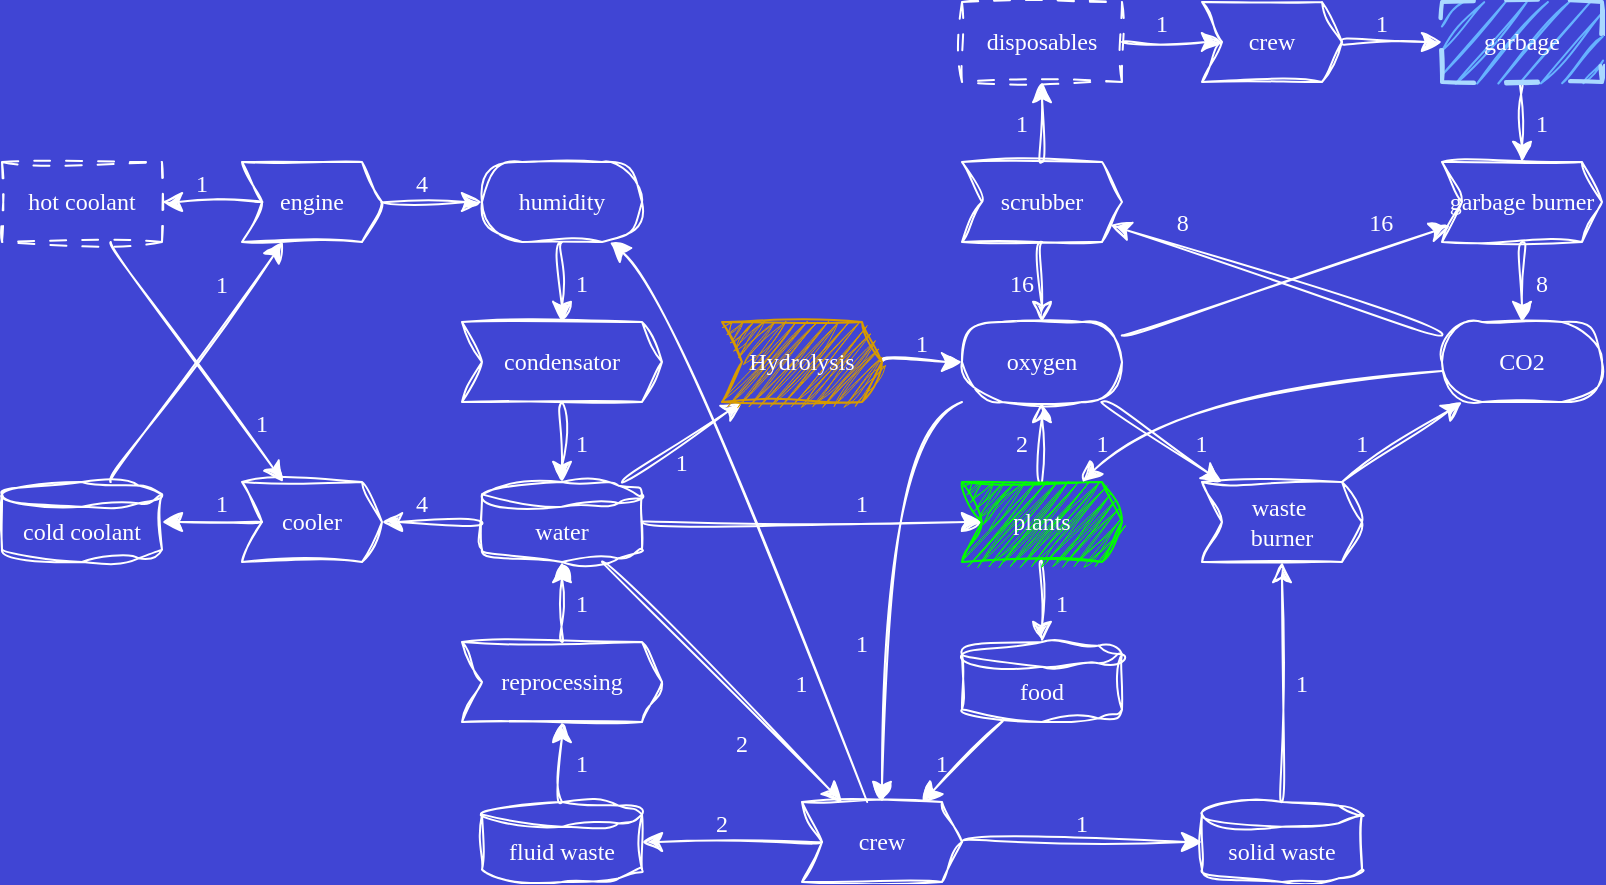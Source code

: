 <mxfile version="28.0.6">
  <diagram name="Page-1" id="S1FUTQUYGq-v-Z-Q9evB">
    <mxGraphModel dx="1899" dy="636" grid="1" gridSize="10" guides="1" tooltips="1" connect="1" arrows="1" fold="1" page="1" pageScale="1" pageWidth="827" pageHeight="1169" background="light-dark(#4045d4, #5559AA)" math="0" shadow="0">
      <root>
        <mxCell id="0" />
        <mxCell id="1" parent="0" />
        <mxCell id="CmxRopXf3G86RnJkhXXH-24" value="4" style="edgeStyle=none;curved=1;rounded=0;orthogonalLoop=1;jettySize=auto;fontSize=12;startSize=8;endSize=8;fontFamily=Comic Sans MS;labelBackgroundColor=none;sketch=1;curveFitting=1;jiggle=2;strokeColor=#FFFFFF;fontColor=#FFFFFF;" parent="1" source="CmxRopXf3G86RnJkhXXH-5" target="CmxRopXf3G86RnJkhXXH-13" edge="1">
          <mxGeometry x="0.2" y="-10" relative="1" as="geometry">
            <mxPoint as="offset" />
          </mxGeometry>
        </mxCell>
        <mxCell id="CmxRopXf3G86RnJkhXXH-39" value="1" style="edgeStyle=none;curved=1;rounded=0;orthogonalLoop=1;jettySize=auto;fontSize=12;startSize=8;endSize=8;fontFamily=Comic Sans MS;labelBackgroundColor=none;sketch=1;curveFitting=1;jiggle=2;strokeColor=#FFFFFF;fontColor=#FFFFFF;" parent="1" source="CmxRopXf3G86RnJkhXXH-5" target="CmxRopXf3G86RnJkhXXH-15" edge="1">
          <mxGeometry x="0.294" y="10" relative="1" as="geometry">
            <mxPoint as="offset" />
          </mxGeometry>
        </mxCell>
        <mxCell id="iWIDf0FiWBgadMUSRAMe-8" value="2" style="edgeStyle=none;curved=1;rounded=0;orthogonalLoop=1;jettySize=auto;fontSize=12;startSize=8;endSize=8;fontFamily=Comic Sans MS;labelBackgroundColor=none;sketch=1;curveFitting=1;jiggle=2;strokeColor=#FFFFFF;fontColor=#FFFFFF;" parent="1" source="CmxRopXf3G86RnJkhXXH-5" target="CmxRopXf3G86RnJkhXXH-18" edge="1">
          <mxGeometry x="0.333" y="-14" relative="1" as="geometry">
            <mxPoint as="offset" />
          </mxGeometry>
        </mxCell>
        <mxCell id="Fb7SYodg1rfcOdGR5ccG-2" value="1" style="edgeStyle=none;curved=1;rounded=0;orthogonalLoop=1;jettySize=auto;fontSize=12;startSize=8;endSize=8;fontFamily=Comic Sans MS;labelBackgroundColor=none;sketch=1;curveFitting=1;jiggle=2;strokeColor=#FFFFFF;fontColor=#FFFFFF;" parent="1" source="CmxRopXf3G86RnJkhXXH-5" target="Fb7SYodg1rfcOdGR5ccG-1" edge="1">
          <mxGeometry x="-0.154" y="-8" relative="1" as="geometry">
            <mxPoint as="offset" />
          </mxGeometry>
        </mxCell>
        <mxCell id="CmxRopXf3G86RnJkhXXH-5" value="water" style="shape=cylinder3;whiteSpace=wrap;boundedLbl=1;backgroundOutline=1;size=6.207;fontFamily=Comic Sans MS;html=1;labelBackgroundColor=none;sketch=1;curveFitting=1;jiggle=2;fillColor=none;strokeColor=#FFFFFF;fontColor=#FFFFFF;" parent="1" vertex="1">
          <mxGeometry x="80" y="600" width="80" height="40" as="geometry" />
        </mxCell>
        <mxCell id="CmxRopXf3G86RnJkhXXH-57" value="1" style="edgeStyle=none;curved=1;rounded=0;orthogonalLoop=1;jettySize=auto;fontSize=12;startSize=8;endSize=8;fontFamily=Comic Sans MS;labelBackgroundColor=none;sketch=1;curveFitting=1;jiggle=2;strokeColor=#FFFFFF;fontColor=#FFFFFF;" parent="1" source="CmxRopXf3G86RnJkhXXH-7" target="CmxRopXf3G86RnJkhXXH-53" edge="1">
          <mxGeometry x="0.462" y="11" relative="1" as="geometry">
            <mxPoint as="offset" />
          </mxGeometry>
        </mxCell>
        <mxCell id="Fb7SYodg1rfcOdGR5ccG-17" value="1" style="edgeStyle=none;curved=1;rounded=0;orthogonalLoop=1;jettySize=auto;fontSize=12;startSize=8;endSize=8;fontFamily=Comic Sans MS;labelBackgroundColor=none;sketch=1;curveFitting=1;jiggle=2;strokeColor=#FFFFFF;fontColor=#FFFFFF;" parent="1" source="CmxRopXf3G86RnJkhXXH-7" target="CmxRopXf3G86RnJkhXXH-18" edge="1">
          <mxGeometry x="0.288" y="-10" relative="1" as="geometry">
            <Array as="points">
              <mxPoint x="280" y="580" />
            </Array>
            <mxPoint as="offset" />
          </mxGeometry>
        </mxCell>
        <mxCell id="Fb7SYodg1rfcOdGR5ccG-26" value="16" style="edgeStyle=none;curved=1;rounded=0;orthogonalLoop=1;jettySize=auto;fontSize=12;startSize=8;endSize=8;fontFamily=Comic Sans MS;labelBackgroundColor=none;sketch=1;curveFitting=1;jiggle=2;strokeColor=#FFFFFF;fontColor=#FFFFFF;" parent="1" source="CmxRopXf3G86RnJkhXXH-7" target="Fb7SYodg1rfcOdGR5ccG-24" edge="1">
          <mxGeometry x="0.634" y="13" relative="1" as="geometry">
            <mxPoint as="offset" />
          </mxGeometry>
        </mxCell>
        <mxCell id="CmxRopXf3G86RnJkhXXH-7" value="oxygen" style="rounded=1;whiteSpace=wrap;sketch=1;curveFitting=1;jiggle=2;strokeWidth=1;glass=0;miterlimit=4;fillStyle=zigzag;fillColor=none;arcSize=50;fontFamily=Comic Sans MS;html=1;strokeColor=#FFFFFF;fontColor=#FFFFFF;" parent="1" vertex="1">
          <mxGeometry x="320" y="520" width="80" height="40" as="geometry" />
        </mxCell>
        <mxCell id="CmxRopXf3G86RnJkhXXH-29" value="1" style="edgeStyle=none;curved=1;rounded=0;orthogonalLoop=1;jettySize=auto;fontSize=12;startSize=8;endSize=8;fontFamily=Comic Sans MS;labelBackgroundColor=none;sketch=1;curveFitting=1;jiggle=2;strokeColor=#FFFFFF;fontColor=#FFFFFF;" parent="1" source="Fb7SYodg1rfcOdGR5ccG-31" target="CmxRopXf3G86RnJkhXXH-13" edge="1">
          <mxGeometry x="0.586" y="9" relative="1" as="geometry">
            <mxPoint x="-90.0" y="480" as="sourcePoint" />
            <mxPoint as="offset" />
          </mxGeometry>
        </mxCell>
        <mxCell id="CmxRopXf3G86RnJkhXXH-27" value="1" style="edgeStyle=none;curved=1;rounded=0;orthogonalLoop=1;jettySize=auto;fontSize=12;startSize=8;endSize=8;fontFamily=Comic Sans MS;labelBackgroundColor=none;sketch=1;curveFitting=1;jiggle=2;strokeColor=#FFFFFF;fontColor=#FFFFFF;" parent="1" source="CmxRopXf3G86RnJkhXXH-11" target="CmxRopXf3G86RnJkhXXH-12" edge="1">
          <mxGeometry x="0.538" y="13" relative="1" as="geometry">
            <mxPoint as="offset" />
          </mxGeometry>
        </mxCell>
        <mxCell id="CmxRopXf3G86RnJkhXXH-11" value="cold coolant" style="shape=cylinder3;whiteSpace=wrap;boundedLbl=1;backgroundOutline=1;size=6.207;fontFamily=Comic Sans MS;html=1;labelBackgroundColor=none;sketch=1;curveFitting=1;jiggle=2;fillColor=none;strokeColor=#FFFFFF;fontColor=#FFFFFF;" parent="1" vertex="1">
          <mxGeometry x="-160" y="600" width="80" height="40" as="geometry" />
        </mxCell>
        <mxCell id="CmxRopXf3G86RnJkhXXH-28" value="1" style="edgeStyle=none;curved=1;rounded=0;orthogonalLoop=1;jettySize=auto;fontSize=12;startSize=8;endSize=8;fontFamily=Comic Sans MS;labelBackgroundColor=none;sketch=1;curveFitting=1;jiggle=2;strokeColor=#FFFFFF;fontColor=#FFFFFF;" parent="1" source="CmxRopXf3G86RnJkhXXH-12" target="Fb7SYodg1rfcOdGR5ccG-31" edge="1">
          <mxGeometry x="0.2" y="-10" relative="1" as="geometry">
            <mxPoint x="-80.0" y="460" as="targetPoint" />
            <mxPoint as="offset" />
          </mxGeometry>
        </mxCell>
        <mxCell id="CmxRopXf3G86RnJkhXXH-31" value="4" style="edgeStyle=none;curved=1;rounded=0;orthogonalLoop=1;jettySize=auto;fontSize=12;startSize=8;endSize=8;fontFamily=Comic Sans MS;labelBackgroundColor=none;sketch=1;curveFitting=1;jiggle=2;strokeColor=#FFFFFF;fontColor=#FFFFFF;" parent="1" source="CmxRopXf3G86RnJkhXXH-12" target="CmxRopXf3G86RnJkhXXH-25" edge="1">
          <mxGeometry x="-0.2" y="10" relative="1" as="geometry">
            <mxPoint as="offset" />
          </mxGeometry>
        </mxCell>
        <mxCell id="CmxRopXf3G86RnJkhXXH-12" value="engine" style="shape=step;perimeter=stepPerimeter;whiteSpace=wrap;fixedSize=1;size=10;fontFamily=Comic Sans MS;html=1;labelBackgroundColor=none;sketch=1;curveFitting=1;jiggle=2;fillColor=none;strokeColor=#FFFFFF;fontColor=#FFFFFF;" parent="1" vertex="1">
          <mxGeometry x="-40" y="440" width="70" height="40" as="geometry" />
        </mxCell>
        <mxCell id="CmxRopXf3G86RnJkhXXH-26" value="1" style="edgeStyle=none;curved=1;rounded=0;orthogonalLoop=1;jettySize=auto;fontSize=12;startSize=8;endSize=8;fontFamily=Comic Sans MS;labelBackgroundColor=none;sketch=1;curveFitting=1;jiggle=2;strokeColor=#FFFFFF;fontColor=#FFFFFF;" parent="1" source="CmxRopXf3G86RnJkhXXH-13" target="CmxRopXf3G86RnJkhXXH-11" edge="1">
          <mxGeometry x="-0.2" y="-10" relative="1" as="geometry">
            <mxPoint as="offset" />
          </mxGeometry>
        </mxCell>
        <mxCell id="CmxRopXf3G86RnJkhXXH-13" value="cooler" style="shape=step;perimeter=stepPerimeter;whiteSpace=wrap;fixedSize=1;size=10;fontFamily=Comic Sans MS;html=1;labelBackgroundColor=none;sketch=1;curveFitting=1;jiggle=2;fillColor=none;strokeColor=#FFFFFF;fontColor=#FFFFFF;" parent="1" vertex="1">
          <mxGeometry x="-40" y="600" width="70" height="40" as="geometry" />
        </mxCell>
        <mxCell id="CmxRopXf3G86RnJkhXXH-22" value="1" style="edgeStyle=none;curved=1;rounded=0;orthogonalLoop=1;jettySize=auto;fontSize=12;startSize=8;endSize=8;fontFamily=Comic Sans MS;labelBackgroundColor=none;sketch=1;curveFitting=1;jiggle=2;strokeColor=#FFFFFF;fontColor=#FFFFFF;" parent="1" source="CmxRopXf3G86RnJkhXXH-15" target="Fb7SYodg1rfcOdGR5ccG-15" edge="1">
          <mxGeometry y="10" relative="1" as="geometry">
            <mxPoint x="433.333" y="680" as="sourcePoint" />
            <mxPoint x="360" y="680" as="targetPoint" />
            <mxPoint as="offset" />
          </mxGeometry>
        </mxCell>
        <mxCell id="CmxRopXf3G86RnJkhXXH-35" value="2" style="edgeStyle=none;curved=1;rounded=0;orthogonalLoop=1;jettySize=auto;fontSize=12;startSize=8;endSize=8;fontFamily=Comic Sans MS;labelBackgroundColor=none;sketch=1;curveFitting=1;jiggle=2;strokeColor=#FFFFFF;fontColor=#FFFFFF;" parent="1" source="CmxRopXf3G86RnJkhXXH-15" target="CmxRopXf3G86RnJkhXXH-7" edge="1">
          <mxGeometry y="10" relative="1" as="geometry">
            <mxPoint as="offset" />
          </mxGeometry>
        </mxCell>
        <mxCell id="CmxRopXf3G86RnJkhXXH-15" value="plants" style="shape=step;perimeter=stepPerimeter;whiteSpace=wrap;fixedSize=1;size=10;fontFamily=Comic Sans MS;html=1;labelBackgroundColor=none;sketch=1;curveFitting=1;jiggle=2;fillColor=#00FF00;strokeColor=#00FF00;fontColor=#FFFFFF;fillStyle=zigzag;" parent="1" vertex="1">
          <mxGeometry x="320" y="600" width="80" height="40" as="geometry" />
        </mxCell>
        <mxCell id="CmxRopXf3G86RnJkhXXH-20" value="1" style="edgeStyle=none;curved=1;rounded=0;orthogonalLoop=1;jettySize=auto;fontSize=12;startSize=8;endSize=8;fontFamily=Comic Sans MS;labelBackgroundColor=none;sketch=1;curveFitting=1;jiggle=2;strokeColor=#FFFFFF;fontColor=#FFFFFF;" parent="1" source="Fb7SYodg1rfcOdGR5ccG-15" target="CmxRopXf3G86RnJkhXXH-18" edge="1">
          <mxGeometry x="0.25" y="-7" relative="1" as="geometry">
            <mxPoint x="360" y="720" as="sourcePoint" />
            <mxPoint as="offset" />
          </mxGeometry>
        </mxCell>
        <mxCell id="iWIDf0FiWBgadMUSRAMe-10" value="1" style="edgeStyle=none;curved=1;rounded=0;orthogonalLoop=1;jettySize=auto;fontSize=12;startSize=8;endSize=8;fontFamily=Comic Sans MS;labelBackgroundColor=none;sketch=1;curveFitting=1;jiggle=2;strokeColor=#FFFFFF;fontColor=#FFFFFF;" parent="1" source="CmxRopXf3G86RnJkhXXH-18" target="Fb7SYodg1rfcOdGR5ccG-10" edge="1">
          <mxGeometry y="10" relative="1" as="geometry">
            <mxPoint x="440" y="780" as="targetPoint" />
            <mxPoint as="offset" />
          </mxGeometry>
        </mxCell>
        <mxCell id="Fb7SYodg1rfcOdGR5ccG-13" value="2" style="edgeStyle=none;curved=1;rounded=0;orthogonalLoop=1;jettySize=auto;fontSize=12;startSize=8;endSize=8;fontFamily=Comic Sans MS;labelBackgroundColor=none;sketch=1;curveFitting=1;jiggle=2;strokeColor=#FFFFFF;fontColor=#FFFFFF;" parent="1" source="CmxRopXf3G86RnJkhXXH-18" target="Fb7SYodg1rfcOdGR5ccG-11" edge="1">
          <mxGeometry x="0.111" y="-10" relative="1" as="geometry">
            <mxPoint as="offset" />
          </mxGeometry>
        </mxCell>
        <mxCell id="Fb7SYodg1rfcOdGR5ccG-18" value="1" style="edgeStyle=none;curved=1;rounded=0;orthogonalLoop=1;jettySize=auto;fontSize=12;startSize=8;endSize=8;fontFamily=Comic Sans MS;labelBackgroundColor=none;sketch=1;curveFitting=1;jiggle=2;strokeColor=#FFFFFF;fontColor=#FFFFFF;" parent="1" source="CmxRopXf3G86RnJkhXXH-18" target="CmxRopXf3G86RnJkhXXH-25" edge="1">
          <mxGeometry x="-0.569" y="10" relative="1" as="geometry">
            <Array as="points">
              <mxPoint x="180" y="510" />
            </Array>
            <mxPoint as="offset" />
          </mxGeometry>
        </mxCell>
        <mxCell id="CmxRopXf3G86RnJkhXXH-18" value="crew" style="shape=step;perimeter=stepPerimeter;whiteSpace=wrap;fixedSize=1;size=10;fontFamily=Comic Sans MS;html=1;labelBackgroundColor=none;sketch=1;curveFitting=1;jiggle=2;fillColor=none;strokeColor=#FFFFFF;fontColor=#FFFFFF;" parent="1" vertex="1">
          <mxGeometry x="240" y="760" width="80" height="40" as="geometry" />
        </mxCell>
        <mxCell id="CmxRopXf3G86RnJkhXXH-33" value="1" style="edgeStyle=none;curved=1;rounded=0;orthogonalLoop=1;jettySize=auto;fontSize=12;startSize=8;endSize=8;fontFamily=Comic Sans MS;labelBackgroundColor=none;sketch=1;curveFitting=1;jiggle=2;strokeColor=#FFFFFF;fontColor=#FFFFFF;" parent="1" source="CmxRopXf3G86RnJkhXXH-25" target="CmxRopXf3G86RnJkhXXH-32" edge="1">
          <mxGeometry y="10" relative="1" as="geometry">
            <mxPoint as="offset" />
          </mxGeometry>
        </mxCell>
        <mxCell id="CmxRopXf3G86RnJkhXXH-25" value="humidity" style="rounded=1;whiteSpace=wrap;sketch=1;curveFitting=1;jiggle=2;strokeWidth=1;glass=0;miterlimit=4;fillStyle=zigzag;fillColor=none;arcSize=50;fontFamily=Comic Sans MS;html=1;strokeColor=#FFFFFF;fontColor=#FFFFFF;" parent="1" vertex="1">
          <mxGeometry x="80" y="440" width="80" height="40" as="geometry" />
        </mxCell>
        <mxCell id="CmxRopXf3G86RnJkhXXH-34" value="1" style="edgeStyle=none;curved=1;rounded=0;orthogonalLoop=1;jettySize=auto;fontSize=12;startSize=8;endSize=8;fontFamily=Comic Sans MS;labelBackgroundColor=none;sketch=1;curveFitting=1;jiggle=2;strokeColor=#FFFFFF;fontColor=#FFFFFF;" parent="1" source="CmxRopXf3G86RnJkhXXH-32" target="CmxRopXf3G86RnJkhXXH-5" edge="1">
          <mxGeometry y="10" relative="1" as="geometry">
            <mxPoint as="offset" />
          </mxGeometry>
        </mxCell>
        <mxCell id="CmxRopXf3G86RnJkhXXH-32" value="condensator" style="shape=step;perimeter=stepPerimeter;whiteSpace=wrap;fixedSize=1;size=10;fontFamily=Comic Sans MS;html=1;labelBackgroundColor=none;sketch=1;curveFitting=1;jiggle=2;fillColor=none;strokeColor=#FFFFFF;fontColor=#FFFFFF;" parent="1" vertex="1">
          <mxGeometry x="70" y="520" width="100" height="40" as="geometry" />
        </mxCell>
        <mxCell id="CmxRopXf3G86RnJkhXXH-38" value="1" style="edgeStyle=none;curved=1;rounded=0;orthogonalLoop=1;jettySize=auto;fontSize=12;startSize=8;endSize=8;fontFamily=Comic Sans MS;labelBackgroundColor=none;sketch=1;curveFitting=1;jiggle=2;strokeColor=#FFFFFF;fontColor=#FFFFFF;" parent="1" source="CmxRopXf3G86RnJkhXXH-36" target="CmxRopXf3G86RnJkhXXH-5" edge="1">
          <mxGeometry y="-10" relative="1" as="geometry">
            <mxPoint as="offset" />
          </mxGeometry>
        </mxCell>
        <mxCell id="CmxRopXf3G86RnJkhXXH-36" value="reprocessing" style="shape=step;perimeter=stepPerimeter;whiteSpace=wrap;fixedSize=1;size=10;fontFamily=Comic Sans MS;html=1;labelBackgroundColor=none;sketch=1;curveFitting=1;jiggle=2;fillColor=none;strokeColor=#FFFFFF;fontColor=#FFFFFF;" parent="1" vertex="1">
          <mxGeometry x="70" y="680" width="100" height="40" as="geometry" />
        </mxCell>
        <mxCell id="CmxRopXf3G86RnJkhXXH-42" value="1" style="edgeStyle=none;curved=1;rounded=0;orthogonalLoop=1;jettySize=auto;fontSize=12;startSize=8;endSize=8;fontFamily=Comic Sans MS;labelBackgroundColor=none;sketch=1;curveFitting=1;jiggle=2;strokeColor=#FFFFFF;fontColor=#FFFFFF;" parent="1" source="CmxRopXf3G86RnJkhXXH-40" target="CmxRopXf3G86RnJkhXXH-15" edge="1">
          <mxGeometry x="0.785" y="-7" relative="1" as="geometry">
            <mxPoint as="offset" />
            <Array as="points">
              <mxPoint x="420" y="560" />
            </Array>
          </mxGeometry>
        </mxCell>
        <mxCell id="CmxRopXf3G86RnJkhXXH-47" value="8" style="edgeStyle=none;curved=1;rounded=0;orthogonalLoop=1;jettySize=auto;fontSize=12;startSize=8;endSize=8;fontFamily=Comic Sans MS;labelBackgroundColor=none;sketch=1;curveFitting=1;jiggle=2;strokeColor=#FFFFFF;fontColor=#FFFFFF;" parent="1" source="CmxRopXf3G86RnJkhXXH-40" target="CmxRopXf3G86RnJkhXXH-46" edge="1">
          <mxGeometry x="0.617" y="-13" relative="1" as="geometry">
            <mxPoint as="offset" />
          </mxGeometry>
        </mxCell>
        <mxCell id="CmxRopXf3G86RnJkhXXH-56" value="16" style="edgeStyle=none;curved=1;rounded=0;orthogonalLoop=1;jettySize=auto;fontSize=12;startSize=8;endSize=8;fontFamily=Comic Sans MS;labelBackgroundColor=none;sketch=1;curveFitting=1;jiggle=2;strokeColor=#FFFFFF;fontColor=#FFFFFF;" parent="1" source="CmxRopXf3G86RnJkhXXH-46" target="CmxRopXf3G86RnJkhXXH-7" edge="1">
          <mxGeometry y="-10" relative="1" as="geometry">
            <mxPoint as="offset" />
          </mxGeometry>
        </mxCell>
        <mxCell id="CmxRopXf3G86RnJkhXXH-40" value="CO2" style="rounded=1;whiteSpace=wrap;sketch=1;curveFitting=1;jiggle=2;strokeWidth=1;glass=0;miterlimit=4;fillStyle=zigzag;fillColor=none;arcSize=50;fontFamily=Comic Sans MS;html=1;strokeColor=#FFFFFF;fontColor=#FFFFFF;" parent="1" vertex="1">
          <mxGeometry x="560" y="520" width="80" height="40" as="geometry" />
        </mxCell>
        <mxCell id="CmxRopXf3G86RnJkhXXH-48" value="1" style="edgeStyle=none;curved=1;rounded=0;orthogonalLoop=1;jettySize=auto;fontSize=12;startSize=8;endSize=8;fontFamily=Comic Sans MS;labelBackgroundColor=none;sketch=1;curveFitting=1;jiggle=2;strokeColor=#FFFFFF;fontColor=#FFFFFF;" parent="1" source="CmxRopXf3G86RnJkhXXH-46" target="Fb7SYodg1rfcOdGR5ccG-7" edge="1">
          <mxGeometry y="10" relative="1" as="geometry">
            <mxPoint as="offset" />
          </mxGeometry>
        </mxCell>
        <mxCell id="CmxRopXf3G86RnJkhXXH-46" value="scrubber" style="shape=step;perimeter=stepPerimeter;whiteSpace=wrap;fixedSize=1;size=10;fontFamily=Comic Sans MS;html=1;labelBackgroundColor=none;sketch=1;curveFitting=1;jiggle=2;fillColor=none;strokeColor=#FFFFFF;fontColor=#FFFFFF;" parent="1" vertex="1">
          <mxGeometry x="320" y="440" width="80" height="40" as="geometry" />
        </mxCell>
        <mxCell id="CmxRopXf3G86RnJkhXXH-52" value="1" style="edgeStyle=none;curved=1;rounded=0;orthogonalLoop=1;jettySize=auto;fontSize=12;startSize=8;endSize=8;fontFamily=Comic Sans MS;labelBackgroundColor=none;sketch=1;curveFitting=1;jiggle=2;strokeColor=#FFFFFF;fontColor=#FFFFFF;" parent="1" source="CmxRopXf3G86RnJkhXXH-49" target="Qm1uJkAt7yXk0qactRz2-2" edge="1">
          <mxGeometry x="-0.2" y="10" relative="1" as="geometry">
            <mxPoint x="650" y="339.524" as="targetPoint" />
            <mxPoint as="offset" />
          </mxGeometry>
        </mxCell>
        <mxCell id="CmxRopXf3G86RnJkhXXH-49" value="crew" style="shape=step;perimeter=stepPerimeter;whiteSpace=wrap;fixedSize=1;size=10;fontFamily=Comic Sans MS;html=1;labelBackgroundColor=none;sketch=1;curveFitting=1;jiggle=2;fillColor=none;strokeColor=#FFFFFF;fontColor=#FFFFFF;" parent="1" vertex="1">
          <mxGeometry x="440" y="360" width="70" height="40" as="geometry" />
        </mxCell>
        <mxCell id="CmxRopXf3G86RnJkhXXH-54" value="1" style="edgeStyle=none;curved=1;rounded=0;orthogonalLoop=1;jettySize=auto;fontSize=12;startSize=8;endSize=8;fontFamily=Comic Sans MS;labelBackgroundColor=none;sketch=1;curveFitting=1;jiggle=2;strokeColor=#FFFFFF;fontColor=#FFFFFF;" parent="1" source="Qm1uJkAt7yXk0qactRz2-2" target="Fb7SYodg1rfcOdGR5ccG-24" edge="1">
          <mxGeometry y="10" relative="1" as="geometry">
            <mxPoint x="676.154" y="350" as="sourcePoint" />
            <mxPoint as="offset" />
          </mxGeometry>
        </mxCell>
        <mxCell id="CmxRopXf3G86RnJkhXXH-55" value="1" style="edgeStyle=none;curved=1;rounded=0;orthogonalLoop=1;jettySize=auto;fontSize=12;startSize=8;endSize=8;fontFamily=Comic Sans MS;labelBackgroundColor=none;sketch=1;curveFitting=1;jiggle=2;strokeColor=#FFFFFF;fontColor=#FFFFFF;" parent="1" source="CmxRopXf3G86RnJkhXXH-53" target="CmxRopXf3G86RnJkhXXH-40" edge="1">
          <mxGeometry x="-0.462" y="11" relative="1" as="geometry">
            <mxPoint as="offset" />
            <Array as="points">
              <mxPoint x="540" y="580" />
            </Array>
          </mxGeometry>
        </mxCell>
        <mxCell id="CmxRopXf3G86RnJkhXXH-53" value="waste&amp;nbsp;&lt;br&gt;burner" style="shape=step;perimeter=stepPerimeter;whiteSpace=wrap;fixedSize=1;size=10;fontFamily=Comic Sans MS;html=1;labelBackgroundColor=none;sketch=1;curveFitting=1;jiggle=2;fillColor=none;strokeColor=#FFFFFF;fontColor=#FFFFFF;" parent="1" vertex="1">
          <mxGeometry x="440" y="600" width="80" height="40" as="geometry" />
        </mxCell>
        <mxCell id="Fb7SYodg1rfcOdGR5ccG-3" value="1" style="edgeStyle=none;curved=1;rounded=0;orthogonalLoop=1;jettySize=auto;fontSize=12;startSize=8;endSize=8;fontFamily=Comic Sans MS;labelBackgroundColor=none;sketch=1;curveFitting=1;jiggle=2;strokeColor=#FFFFFF;fontColor=#FFFFFF;" parent="1" source="Fb7SYodg1rfcOdGR5ccG-1" target="CmxRopXf3G86RnJkhXXH-7" edge="1">
          <mxGeometry y="10" relative="1" as="geometry">
            <mxPoint as="offset" />
          </mxGeometry>
        </mxCell>
        <mxCell id="Fb7SYodg1rfcOdGR5ccG-1" value="Hydrolysis" style="shape=step;perimeter=stepPerimeter;whiteSpace=wrap;fixedSize=1;size=10;fillColor=#D79B00;strokeColor=#d79b00;sketch=1;curveFitting=1;jiggle=2;fontFamily=Comic Sans MS;html=1;fillStyle=zigzag;fontColor=light-dark(#ffffff, #ededed);" parent="1" vertex="1">
          <mxGeometry x="200" y="520" width="80" height="40" as="geometry" />
        </mxCell>
        <mxCell id="Fb7SYodg1rfcOdGR5ccG-8" value="1" style="edgeStyle=none;curved=1;rounded=0;orthogonalLoop=1;jettySize=auto;fontSize=12;startSize=8;endSize=8;fontFamily=Comic Sans MS;labelBackgroundColor=none;sketch=1;curveFitting=1;jiggle=2;strokeColor=#FFFFFF;fontColor=#FFFFFF;" parent="1" source="Fb7SYodg1rfcOdGR5ccG-7" target="CmxRopXf3G86RnJkhXXH-49" edge="1">
          <mxGeometry x="-0.2" y="10" relative="1" as="geometry">
            <mxPoint as="offset" />
          </mxGeometry>
        </mxCell>
        <mxCell id="Fb7SYodg1rfcOdGR5ccG-7" value="disposables" style="rounded=0;whiteSpace=wrap;dashed=1;dashPattern=8 8;fontFamily=Comic Sans MS;html=1;labelBackgroundColor=none;sketch=1;curveFitting=1;jiggle=2;fillColor=none;strokeColor=#FFFFFF;fontColor=#FFFFFF;" parent="1" vertex="1">
          <mxGeometry x="320" y="360" width="80" height="40" as="geometry" />
        </mxCell>
        <mxCell id="Fb7SYodg1rfcOdGR5ccG-12" value="1" style="edgeStyle=none;curved=1;rounded=0;orthogonalLoop=1;jettySize=auto;fontSize=12;startSize=8;endSize=8;fontFamily=Comic Sans MS;labelBackgroundColor=none;sketch=1;curveFitting=1;jiggle=2;strokeColor=#FFFFFF;fontColor=#FFFFFF;" parent="1" source="Fb7SYodg1rfcOdGR5ccG-10" target="CmxRopXf3G86RnJkhXXH-53" edge="1">
          <mxGeometry y="-10" relative="1" as="geometry">
            <mxPoint as="offset" />
          </mxGeometry>
        </mxCell>
        <mxCell id="Fb7SYodg1rfcOdGR5ccG-10" value="solid waste" style="shape=cylinder3;whiteSpace=wrap;boundedLbl=1;backgroundOutline=1;size=6.207;fontFamily=Comic Sans MS;html=1;labelBackgroundColor=none;sketch=1;curveFitting=1;jiggle=2;fillColor=none;strokeColor=#FFFFFF;fontColor=#FFFFFF;" parent="1" vertex="1">
          <mxGeometry x="440" y="760" width="80" height="40" as="geometry" />
        </mxCell>
        <mxCell id="Fb7SYodg1rfcOdGR5ccG-14" value="1" style="edgeStyle=none;curved=1;rounded=0;orthogonalLoop=1;jettySize=auto;fontSize=12;startSize=8;endSize=8;fontFamily=Comic Sans MS;labelBackgroundColor=none;sketch=1;curveFitting=1;jiggle=2;strokeColor=#FFFFFF;fontColor=#FFFFFF;" parent="1" source="Fb7SYodg1rfcOdGR5ccG-11" target="CmxRopXf3G86RnJkhXXH-36" edge="1">
          <mxGeometry y="-10" relative="1" as="geometry">
            <mxPoint as="offset" />
          </mxGeometry>
        </mxCell>
        <mxCell id="Fb7SYodg1rfcOdGR5ccG-11" value="fluid waste" style="shape=cylinder3;whiteSpace=wrap;boundedLbl=1;backgroundOutline=1;size=6.207;fontFamily=Comic Sans MS;html=1;labelBackgroundColor=none;sketch=1;curveFitting=1;jiggle=2;fillColor=none;strokeColor=#FFFFFF;fontColor=#FFFFFF;" parent="1" vertex="1">
          <mxGeometry x="80" y="760" width="80" height="40" as="geometry" />
        </mxCell>
        <mxCell id="Fb7SYodg1rfcOdGR5ccG-15" value="food" style="shape=cylinder3;whiteSpace=wrap;boundedLbl=1;backgroundOutline=1;size=6.207;fontFamily=Comic Sans MS;html=1;labelBackgroundColor=none;sketch=1;curveFitting=1;jiggle=2;fillColor=none;strokeColor=#FFFFFF;fontColor=#FFFFFF;" parent="1" vertex="1">
          <mxGeometry x="320" y="680" width="80" height="40" as="geometry" />
        </mxCell>
        <mxCell id="Fb7SYodg1rfcOdGR5ccG-25" value="8" style="edgeStyle=none;curved=1;rounded=0;orthogonalLoop=1;jettySize=auto;fontSize=12;startSize=8;endSize=8;fontFamily=Comic Sans MS;labelBackgroundColor=none;sketch=1;curveFitting=1;jiggle=2;strokeColor=#FFFFFF;fontColor=#FFFFFF;" parent="1" source="Fb7SYodg1rfcOdGR5ccG-24" target="CmxRopXf3G86RnJkhXXH-40" edge="1">
          <mxGeometry y="10" relative="1" as="geometry">
            <mxPoint as="offset" />
          </mxGeometry>
        </mxCell>
        <mxCell id="Fb7SYodg1rfcOdGR5ccG-24" value="garbage burner" style="shape=step;perimeter=stepPerimeter;whiteSpace=wrap;fixedSize=1;size=10;fontFamily=Comic Sans MS;html=1;labelBackgroundColor=none;sketch=1;curveFitting=1;jiggle=2;fillColor=none;strokeColor=#FFFFFF;fontColor=#FFFFFF;" parent="1" vertex="1">
          <mxGeometry x="560" y="440" width="80" height="40" as="geometry" />
        </mxCell>
        <mxCell id="Fb7SYodg1rfcOdGR5ccG-31" value="hot coolant" style="rounded=0;whiteSpace=wrap;dashed=1;dashPattern=8 8;fontFamily=Comic Sans MS;html=1;labelBackgroundColor=none;sketch=1;curveFitting=1;jiggle=2;fillColor=none;strokeColor=#FFFFFF;fontColor=#FFFFFF;" parent="1" vertex="1">
          <mxGeometry x="-160" y="440" width="80" height="40" as="geometry" />
        </mxCell>
        <mxCell id="Qm1uJkAt7yXk0qactRz2-2" value="garbage" style="rounded=0;whiteSpace=wrap;dashed=1;dashPattern=8 8;sketch=1;curveFitting=1;jiggle=2;fillColor=#66B2FF;strokeColor=#AAD9FF;fontFamily=Comic Sans MS;html=1;fontColor=light-dark(#ffffff, #ededed);strokeWidth=2;" vertex="1" parent="1">
          <mxGeometry x="560" y="360" width="80" height="40" as="geometry" />
        </mxCell>
      </root>
    </mxGraphModel>
  </diagram>
</mxfile>
